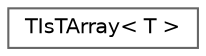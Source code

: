 digraph "Graphical Class Hierarchy"
{
 // INTERACTIVE_SVG=YES
 // LATEX_PDF_SIZE
  bgcolor="transparent";
  edge [fontname=Helvetica,fontsize=10,labelfontname=Helvetica,labelfontsize=10];
  node [fontname=Helvetica,fontsize=10,shape=box,height=0.2,width=0.4];
  rankdir="LR";
  Node0 [id="Node000000",label="TIsTArray\< T \>",height=0.2,width=0.4,color="grey40", fillcolor="white", style="filled",URL="$dd/d21/structTIsTArray.html",tooltip=" "];
}
